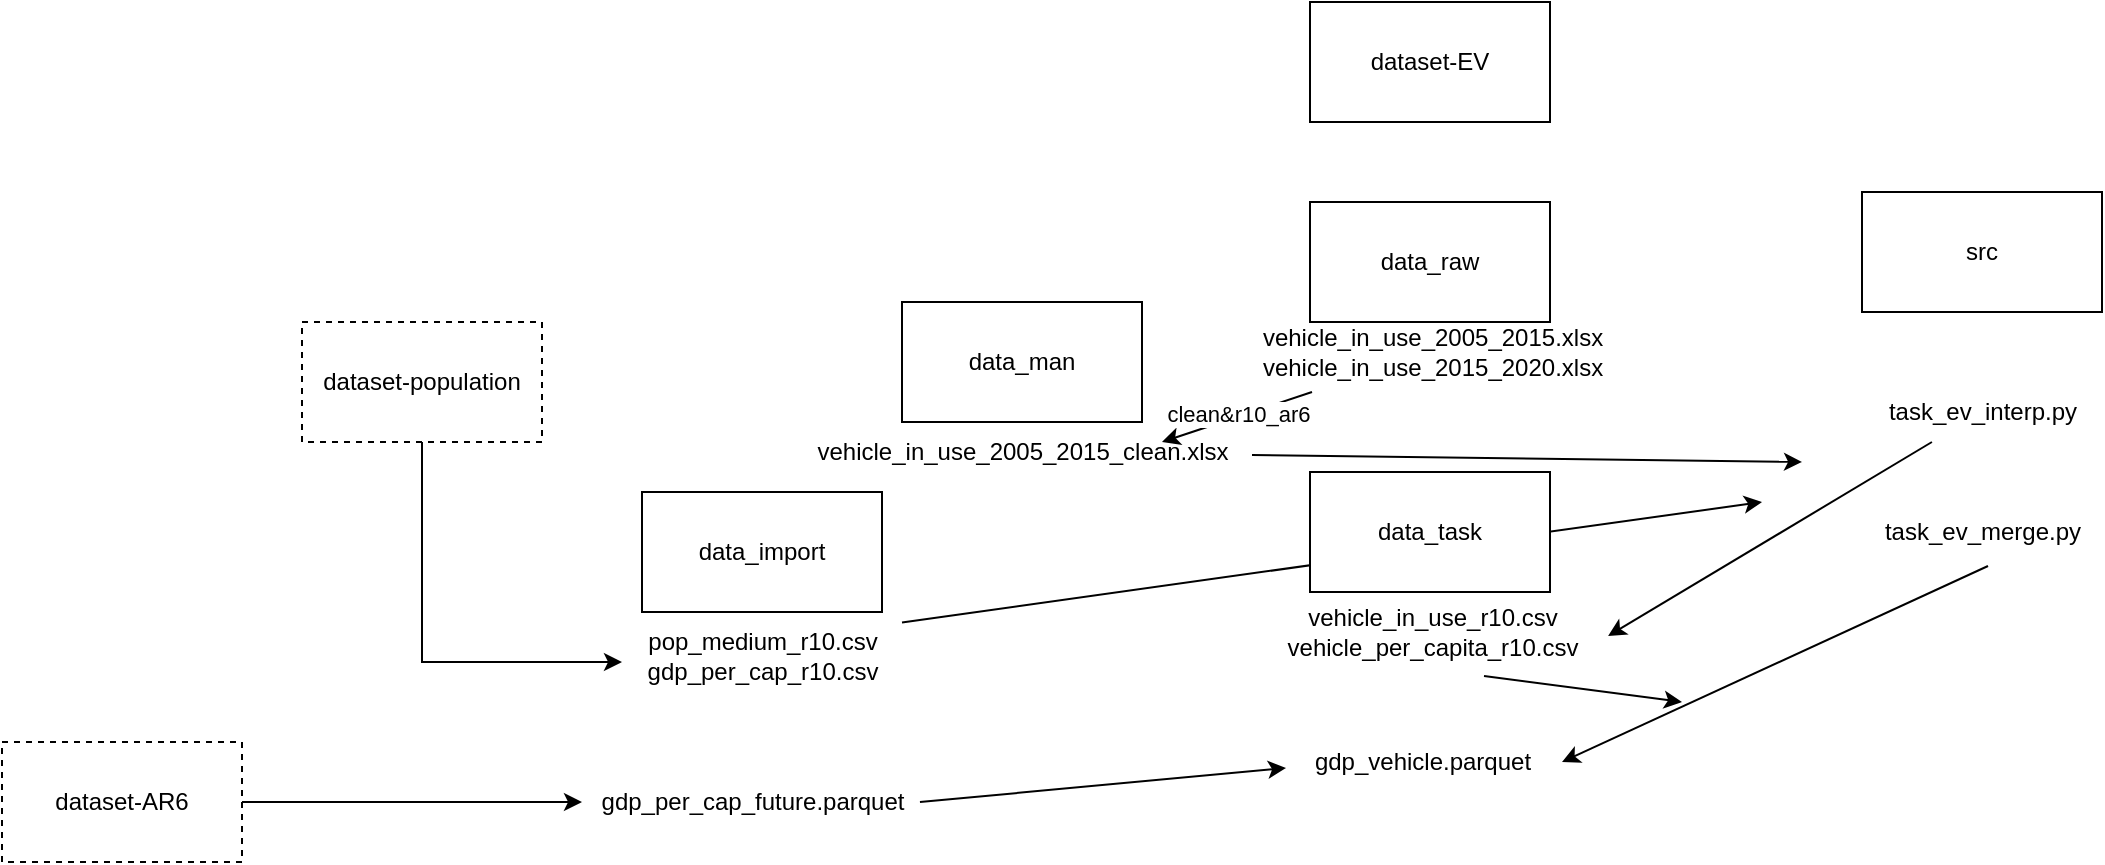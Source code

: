 <mxfile>
    <diagram name="Page-1" id="Z24IuPrhDwBY0-ZQbRCA">
        <mxGraphModel dx="1892" dy="588" grid="1" gridSize="10" guides="1" tooltips="1" connect="1" arrows="1" fold="1" page="1" pageScale="1" pageWidth="827" pageHeight="1169" math="0" shadow="0">
            <root>
                <mxCell id="0"/>
                <mxCell id="1" parent="0"/>
                <mxCell id="1w62KZlR1Oq3MYPWtMm6-3" value="" style="endArrow=classic;html=1;rounded=0;" parent="1" source="1w62KZlR1Oq3MYPWtMm6-2" edge="1">
                    <mxGeometry width="50" height="50" relative="1" as="geometry">
                        <mxPoint x="330" y="300" as="sourcePoint"/>
                        <mxPoint x="580" y="300" as="targetPoint"/>
                    </mxGeometry>
                </mxCell>
                <mxCell id="nlSuQ021Uz758ZtKiS2r-5" value="" style="endArrow=classic;html=1;rounded=0;" parent="1" source="-Z4zkl6qQeAbOGGAQlyC-5" edge="1">
                    <mxGeometry width="50" height="50" relative="1" as="geometry">
                        <mxPoint x="550" y="390" as="sourcePoint"/>
                        <mxPoint x="600" y="280" as="targetPoint"/>
                    </mxGeometry>
                </mxCell>
                <mxCell id="-Z4zkl6qQeAbOGGAQlyC-1" value="dataset-EV" style="rounded=0;whiteSpace=wrap;html=1;" parent="1" vertex="1">
                    <mxGeometry x="354" y="50" width="120" height="60" as="geometry"/>
                </mxCell>
                <mxCell id="-Z4zkl6qQeAbOGGAQlyC-2" value="data_raw" style="rounded=0;whiteSpace=wrap;html=1;" parent="1" vertex="1">
                    <mxGeometry x="354" y="150" width="120" height="60" as="geometry"/>
                </mxCell>
                <mxCell id="-Z4zkl6qQeAbOGGAQlyC-3" value="data_task" style="rounded=0;whiteSpace=wrap;html=1;" parent="1" vertex="1">
                    <mxGeometry x="354" y="285" width="120" height="60" as="geometry"/>
                </mxCell>
                <mxCell id="-Z4zkl6qQeAbOGGAQlyC-4" value="data_man" style="rounded=0;whiteSpace=wrap;html=1;" parent="1" vertex="1">
                    <mxGeometry x="150" y="200" width="120" height="60" as="geometry"/>
                </mxCell>
                <mxCell id="-Z4zkl6qQeAbOGGAQlyC-5" value="vehicle_in_use_2005_2015_clean.xlsx" style="text;html=1;align=center;verticalAlign=middle;resizable=0;points=[];autosize=1;strokeColor=none;fillColor=none;" parent="1" vertex="1">
                    <mxGeometry x="95" y="260" width="230" height="30" as="geometry"/>
                </mxCell>
                <mxCell id="-Z4zkl6qQeAbOGGAQlyC-6" value="vehicle_in_use_2005_2015.xlsx&lt;br&gt;vehicle_in_use_2015_2020.xlsx" style="text;html=1;align=center;verticalAlign=middle;resizable=0;points=[];autosize=1;strokeColor=none;fillColor=none;" parent="1" vertex="1">
                    <mxGeometry x="320" y="205" width="190" height="40" as="geometry"/>
                </mxCell>
                <mxCell id="-Z4zkl6qQeAbOGGAQlyC-7" value="" style="endArrow=classic;html=1;rounded=0;" parent="1" source="-Z4zkl6qQeAbOGGAQlyC-6" edge="1">
                    <mxGeometry width="50" height="50" relative="1" as="geometry">
                        <mxPoint x="290" y="280" as="sourcePoint"/>
                        <mxPoint x="280" y="270" as="targetPoint"/>
                    </mxGeometry>
                </mxCell>
                <mxCell id="-Z4zkl6qQeAbOGGAQlyC-8" value="clean&amp;amp;r10_ar6" style="edgeLabel;html=1;align=center;verticalAlign=middle;resizable=0;points=[];" parent="-Z4zkl6qQeAbOGGAQlyC-7" vertex="1" connectable="0">
                    <mxGeometry x="-0.027" y="-1" relative="1" as="geometry">
                        <mxPoint as="offset"/>
                    </mxGeometry>
                </mxCell>
                <mxCell id="nlSuQ021Uz758ZtKiS2r-1" value="src" style="rounded=0;whiteSpace=wrap;html=1;" parent="1" vertex="1">
                    <mxGeometry x="630" y="145" width="120" height="60" as="geometry"/>
                </mxCell>
                <mxCell id="nlSuQ021Uz758ZtKiS2r-2" value="task_ev_interp.py" style="text;html=1;align=center;verticalAlign=middle;resizable=0;points=[];autosize=1;strokeColor=none;fillColor=none;" parent="1" vertex="1">
                    <mxGeometry x="630" y="240" width="120" height="30" as="geometry"/>
                </mxCell>
                <mxCell id="nlSuQ021Uz758ZtKiS2r-4" value="" style="endArrow=classic;html=1;rounded=0;entryX=1.018;entryY=0.55;entryDx=0;entryDy=0;entryPerimeter=0;" parent="1" source="nlSuQ021Uz758ZtKiS2r-2" edge="1" target="nlSuQ021Uz758ZtKiS2r-6">
                    <mxGeometry width="50" height="50" relative="1" as="geometry">
                        <mxPoint x="730" y="210" as="sourcePoint"/>
                        <mxPoint x="490" y="385" as="targetPoint"/>
                    </mxGeometry>
                </mxCell>
                <mxCell id="nlSuQ021Uz758ZtKiS2r-6" value="vehicle_in_use_r10.csv&lt;br&gt;vehicle_per_capita_r10.csv" style="text;html=1;align=center;verticalAlign=middle;resizable=0;points=[];autosize=1;strokeColor=none;fillColor=none;" parent="1" vertex="1">
                    <mxGeometry x="330" y="345" width="170" height="40" as="geometry"/>
                </mxCell>
                <mxCell id="1w62KZlR1Oq3MYPWtMm6-1" value="data_import" style="rounded=0;whiteSpace=wrap;html=1;" parent="1" vertex="1">
                    <mxGeometry x="20" y="295" width="120" height="60" as="geometry"/>
                </mxCell>
                <mxCell id="1w62KZlR1Oq3MYPWtMm6-2" value="pop_medium_r10.csv" style="text;html=1;align=center;verticalAlign=middle;resizable=0;points=[];autosize=1;strokeColor=none;fillColor=none;" parent="1" vertex="1">
                    <mxGeometry x="10" y="355" width="140" height="30" as="geometry"/>
                </mxCell>
                <mxCell id="1w62KZlR1Oq3MYPWtMm6-5" style="edgeStyle=orthogonalEdgeStyle;rounded=0;orthogonalLoop=1;jettySize=auto;html=1;exitX=0.5;exitY=1;exitDx=0;exitDy=0;" parent="1" source="1w62KZlR1Oq3MYPWtMm6-4" target="1w62KZlR1Oq3MYPWtMm6-2" edge="1">
                    <mxGeometry relative="1" as="geometry">
                        <Array as="points">
                            <mxPoint x="-90" y="380"/>
                        </Array>
                    </mxGeometry>
                </mxCell>
                <mxCell id="1w62KZlR1Oq3MYPWtMm6-4" value="dataset-population" style="rounded=0;whiteSpace=wrap;html=1;dashed=1;" parent="1" vertex="1">
                    <mxGeometry x="-150" y="210" width="120" height="60" as="geometry"/>
                </mxCell>
                <mxCell id="1w62KZlR1Oq3MYPWtMm6-6" value="gdp_per_cap_r10.csv" style="text;html=1;align=center;verticalAlign=middle;resizable=0;points=[];autosize=1;strokeColor=none;fillColor=none;" parent="1" vertex="1">
                    <mxGeometry x="10" y="370" width="140" height="30" as="geometry"/>
                </mxCell>
                <mxCell id="MhJfrSOFL63xfzxJtakg-4" style="edgeStyle=orthogonalEdgeStyle;rounded=0;orthogonalLoop=1;jettySize=auto;html=1;exitX=1;exitY=0.5;exitDx=0;exitDy=0;" parent="1" source="MhJfrSOFL63xfzxJtakg-1" target="MhJfrSOFL63xfzxJtakg-2" edge="1">
                    <mxGeometry relative="1" as="geometry"/>
                </mxCell>
                <mxCell id="MhJfrSOFL63xfzxJtakg-1" value="dataset-AR6" style="rounded=0;whiteSpace=wrap;html=1;dashed=1;" parent="1" vertex="1">
                    <mxGeometry x="-300" y="420" width="120" height="60" as="geometry"/>
                </mxCell>
                <mxCell id="MhJfrSOFL63xfzxJtakg-2" value="gdp_per_cap_future.parquet" style="text;html=1;align=center;verticalAlign=middle;resizable=0;points=[];autosize=1;strokeColor=none;fillColor=none;" parent="1" vertex="1">
                    <mxGeometry x="-10" y="435" width="170" height="30" as="geometry"/>
                </mxCell>
                <mxCell id="2" value="task_ev_merge.py" style="text;html=1;align=center;verticalAlign=middle;resizable=0;points=[];autosize=1;strokeColor=none;fillColor=none;" vertex="1" parent="1">
                    <mxGeometry x="630" y="300" width="120" height="30" as="geometry"/>
                </mxCell>
                <mxCell id="3" value="" style="endArrow=classic;html=1;rounded=0;exitX=0.994;exitY=0.5;exitDx=0;exitDy=0;exitPerimeter=0;entryX=-0.023;entryY=0.6;entryDx=0;entryDy=0;entryPerimeter=0;" edge="1" parent="1" source="MhJfrSOFL63xfzxJtakg-2" target="5">
                    <mxGeometry width="50" height="50" relative="1" as="geometry">
                        <mxPoint x="160" y="370.2" as="sourcePoint"/>
                        <mxPoint x="360" y="440" as="targetPoint"/>
                    </mxGeometry>
                </mxCell>
                <mxCell id="4" value="" style="endArrow=classic;html=1;rounded=0;exitX=0.525;exitY=1.067;exitDx=0;exitDy=0;exitPerimeter=0;" edge="1" parent="1" source="2">
                    <mxGeometry width="50" height="50" relative="1" as="geometry">
                        <mxPoint x="168.98" y="460" as="sourcePoint"/>
                        <mxPoint x="480" y="430" as="targetPoint"/>
                    </mxGeometry>
                </mxCell>
                <mxCell id="5" value="gdp_vehicle.parquet" style="text;html=1;align=center;verticalAlign=middle;resizable=0;points=[];autosize=1;strokeColor=none;fillColor=none;" vertex="1" parent="1">
                    <mxGeometry x="345" y="415" width="130" height="30" as="geometry"/>
                </mxCell>
                <mxCell id="6" value="" style="endArrow=classic;html=1;rounded=0;exitX=0.653;exitY=1.05;exitDx=0;exitDy=0;exitPerimeter=0;" edge="1" parent="1" source="nlSuQ021Uz758ZtKiS2r-6">
                    <mxGeometry width="50" height="50" relative="1" as="geometry">
                        <mxPoint x="168.98" y="460" as="sourcePoint"/>
                        <mxPoint x="540" y="400" as="targetPoint"/>
                    </mxGeometry>
                </mxCell>
            </root>
        </mxGraphModel>
    </diagram>
</mxfile>